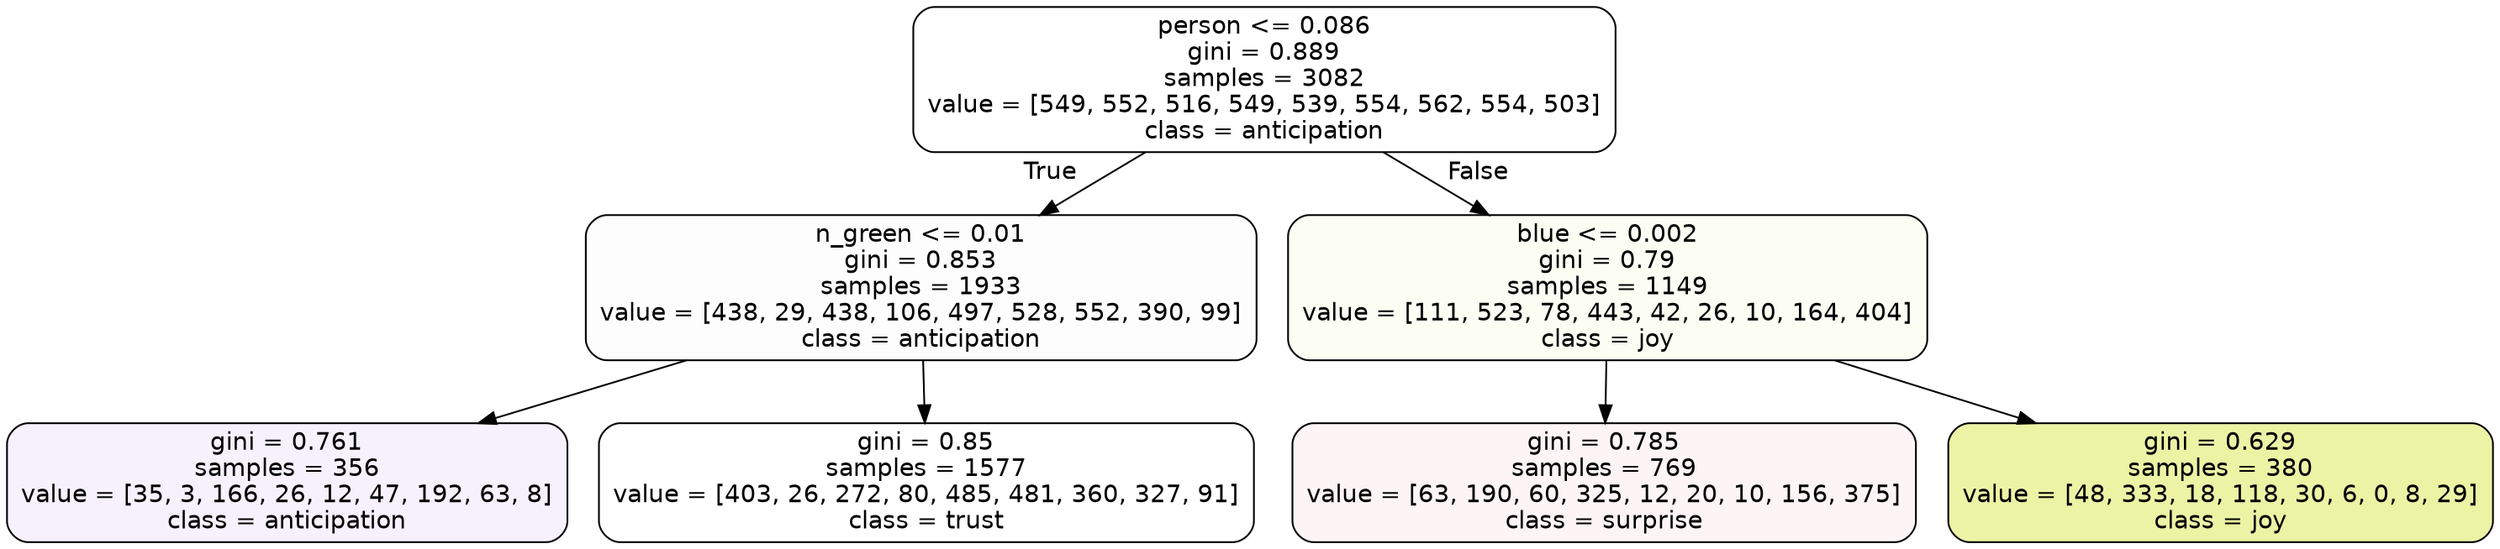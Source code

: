 digraph Tree {
node [shape=box, style="filled, rounded", color="black", fontname=helvetica] ;
edge [fontname=helvetica] ;
0 [label="person <= 0.086\ngini = 0.889\nsamples = 3082\nvalue = [549, 552, 516, 549, 539, 554, 562, 554, 503]\nclass = anticipation", fillcolor="#8139e500"] ;
1 [label="n_green <= 0.01\ngini = 0.853\nsamples = 1933\nvalue = [438, 29, 438, 106, 497, 528, 552, 390, 99]\nclass = anticipation", fillcolor="#8139e502"] ;
0 -> 1 [labeldistance=2.5, labelangle=45, headlabel="True"] ;
2 [label="gini = 0.761\nsamples = 356\nvalue = [35, 3, 166, 26, 12, 47, 192, 63, 8]\nclass = anticipation", fillcolor="#8139e511"] ;
1 -> 2 ;
3 [label="gini = 0.85\nsamples = 1577\nvalue = [403, 26, 272, 80, 485, 481, 360, 327, 91]\nclass = trust", fillcolor="#39d7e500"] ;
1 -> 3 ;
4 [label="blue <= 0.002\ngini = 0.79\nsamples = 1149\nvalue = [111, 523, 78, 443, 42, 26, 10, 164, 404]\nclass = joy", fillcolor="#d7e5390f"] ;
0 -> 4 [labeldistance=2.5, labelangle=-45, headlabel="False"] ;
5 [label="gini = 0.785\nsamples = 769\nvalue = [63, 190, 60, 325, 12, 20, 10, 156, 375]\nclass = surprise", fillcolor="#e539640e"] ;
4 -> 5 ;
6 [label="gini = 0.629\nsamples = 380\nvalue = [48, 333, 18, 118, 30, 6, 0, 8, 29]\nclass = joy", fillcolor="#d7e53974"] ;
4 -> 6 ;
}